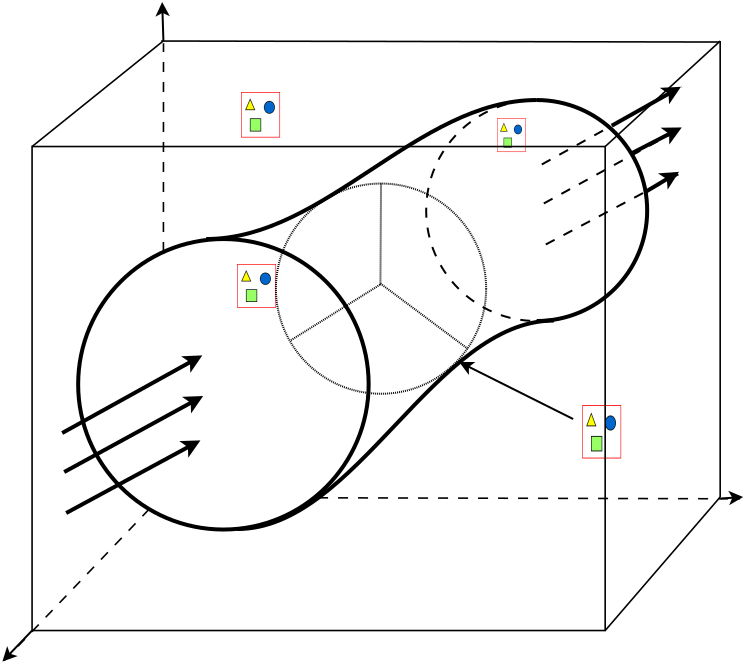 <?xml version="1.0" encoding="UTF-8"?>
<dia:diagram xmlns:dia="http://www.lysator.liu.se/~alla/dia/">
  <dia:layer name="Background" visible="true" active="true">
    <dia:object type="Geometric - Perfect Circle" version="1" id="O0">
      <dia:attribute name="obj_pos">
        <dia:point val="-8.188,9.925"/>
      </dia:attribute>
      <dia:attribute name="obj_bb">
        <dia:rectangle val="-8.287,9.825;6.438,24.55"/>
      </dia:attribute>
      <dia:attribute name="meta">
        <dia:composite type="dict"/>
      </dia:attribute>
      <dia:attribute name="elem_corner">
        <dia:point val="-8.188,9.925"/>
      </dia:attribute>
      <dia:attribute name="elem_width">
        <dia:real val="14.525"/>
      </dia:attribute>
      <dia:attribute name="elem_height">
        <dia:real val="14.525"/>
      </dia:attribute>
      <dia:attribute name="line_width">
        <dia:real val="0.2"/>
      </dia:attribute>
      <dia:attribute name="line_colour">
        <dia:color val="#000000"/>
      </dia:attribute>
      <dia:attribute name="fill_colour">
        <dia:color val="#ffffff"/>
      </dia:attribute>
      <dia:attribute name="show_background">
        <dia:boolean val="false"/>
      </dia:attribute>
      <dia:attribute name="line_style">
        <dia:enum val="0"/>
        <dia:real val="1"/>
      </dia:attribute>
      <dia:attribute name="flip_horizontal">
        <dia:boolean val="false"/>
      </dia:attribute>
      <dia:attribute name="flip_vertical">
        <dia:boolean val="false"/>
      </dia:attribute>
      <dia:attribute name="subscale">
        <dia:real val="1"/>
      </dia:attribute>
    </dia:object>
    <dia:object type="Geometric - Perfect Circle" version="1" id="O1">
      <dia:attribute name="obj_pos">
        <dia:point val="9.213,2.975"/>
      </dia:attribute>
      <dia:attribute name="obj_bb">
        <dia:rectangle val="9.162,2.925;20.312,14.075"/>
      </dia:attribute>
      <dia:attribute name="meta">
        <dia:composite type="dict"/>
      </dia:attribute>
      <dia:attribute name="elem_corner">
        <dia:point val="9.213,2.975"/>
      </dia:attribute>
      <dia:attribute name="elem_width">
        <dia:real val="11.05"/>
      </dia:attribute>
      <dia:attribute name="elem_height">
        <dia:real val="11.05"/>
      </dia:attribute>
      <dia:attribute name="line_width">
        <dia:real val="0.1"/>
      </dia:attribute>
      <dia:attribute name="line_colour">
        <dia:color val="#000000"/>
      </dia:attribute>
      <dia:attribute name="fill_colour">
        <dia:color val="#ffffff"/>
      </dia:attribute>
      <dia:attribute name="show_background">
        <dia:boolean val="false"/>
      </dia:attribute>
      <dia:attribute name="line_style">
        <dia:enum val="1"/>
        <dia:real val="0.5"/>
      </dia:attribute>
      <dia:attribute name="flip_horizontal">
        <dia:boolean val="false"/>
      </dia:attribute>
      <dia:attribute name="flip_vertical">
        <dia:boolean val="false"/>
      </dia:attribute>
      <dia:attribute name="subscale">
        <dia:real val="1"/>
      </dia:attribute>
    </dia:object>
    <dia:object type="Standard - BezierLine" version="0" id="O2">
      <dia:attribute name="obj_pos">
        <dia:point val="-1.788,9.925"/>
      </dia:attribute>
      <dia:attribute name="obj_bb">
        <dia:rectangle val="-1.887,2.875;14.838,10.025"/>
      </dia:attribute>
      <dia:attribute name="bez_points">
        <dia:point val="-1.788,9.925"/>
        <dia:point val="4.164,9.925"/>
        <dia:point val="8.786,2.975"/>
        <dia:point val="14.738,2.975"/>
      </dia:attribute>
      <dia:attribute name="corner_types">
        <dia:enum val="0"/>
        <dia:enum val="0"/>
      </dia:attribute>
      <dia:attribute name="line_width">
        <dia:real val="0.2"/>
      </dia:attribute>
      <dia:connections>
        <dia:connection handle="3" to="O1" connection="1"/>
      </dia:connections>
    </dia:object>
    <dia:object type="Standard - BezierLine" version="0" id="O3">
      <dia:attribute name="obj_pos">
        <dia:point val="-0.237,24.425"/>
      </dia:attribute>
      <dia:attribute name="obj_bb">
        <dia:rectangle val="-0.338,13.9;15.7,24.525"/>
      </dia:attribute>
      <dia:attribute name="bez_points">
        <dia:point val="-0.237,24.425"/>
        <dia:point val="5.714,24.425"/>
        <dia:point val="9.649,14"/>
        <dia:point val="15.6,14"/>
      </dia:attribute>
      <dia:attribute name="corner_types">
        <dia:enum val="0"/>
        <dia:enum val="0"/>
      </dia:attribute>
      <dia:attribute name="line_width">
        <dia:real val="0.2"/>
      </dia:attribute>
    </dia:object>
    <dia:object type="Standard - Arc" version="0" id="O4">
      <dia:attribute name="obj_pos">
        <dia:point val="14.738,2.975"/>
      </dia:attribute>
      <dia:attribute name="obj_bb">
        <dia:rectangle val="14.637,2.875;20.363,14.125"/>
      </dia:attribute>
      <dia:attribute name="conn_endpoints">
        <dia:point val="14.738,2.975"/>
        <dia:point val="14.738,14.025"/>
      </dia:attribute>
      <dia:attribute name="curve_distance">
        <dia:real val="-5.525"/>
      </dia:attribute>
      <dia:attribute name="line_width">
        <dia:real val="0.2"/>
      </dia:attribute>
      <dia:connections>
        <dia:connection handle="0" to="O1" connection="1"/>
        <dia:connection handle="1" to="O1" connection="0"/>
      </dia:connections>
    </dia:object>
    <dia:object type="Standard - Line" version="0" id="O5">
      <dia:attribute name="obj_pos">
        <dia:point val="-3.925,0.025"/>
      </dia:attribute>
      <dia:attribute name="obj_bb">
        <dia:rectangle val="-4.33,-2.037;-3.606,0.077"/>
      </dia:attribute>
      <dia:attribute name="conn_endpoints">
        <dia:point val="-3.925,0.025"/>
        <dia:point val="-3.987,-1.925"/>
      </dia:attribute>
      <dia:attribute name="numcp">
        <dia:int val="1"/>
      </dia:attribute>
      <dia:attribute name="end_arrow">
        <dia:enum val="22"/>
      </dia:attribute>
      <dia:attribute name="end_arrow_length">
        <dia:real val="0.5"/>
      </dia:attribute>
      <dia:attribute name="end_arrow_width">
        <dia:real val="0.5"/>
      </dia:attribute>
    </dia:object>
    <dia:object type="Standard - Line" version="0" id="O6">
      <dia:attribute name="obj_pos">
        <dia:point val="23.925,22.9"/>
      </dia:attribute>
      <dia:attribute name="obj_bb">
        <dia:rectangle val="23.872,22.504;25.174,23.226"/>
      </dia:attribute>
      <dia:attribute name="conn_endpoints">
        <dia:point val="23.925,22.9"/>
        <dia:point val="25.062,22.825"/>
      </dia:attribute>
      <dia:attribute name="numcp">
        <dia:int val="1"/>
      </dia:attribute>
      <dia:attribute name="end_arrow">
        <dia:enum val="22"/>
      </dia:attribute>
      <dia:attribute name="end_arrow_length">
        <dia:real val="0.5"/>
      </dia:attribute>
      <dia:attribute name="end_arrow_width">
        <dia:real val="0.5"/>
      </dia:attribute>
    </dia:object>
    <dia:object type="Standard - Line" version="0" id="O7">
      <dia:attribute name="obj_pos">
        <dia:point val="-10.492,29.5"/>
      </dia:attribute>
      <dia:attribute name="obj_bb">
        <dia:rectangle val="-12.052,29.429;-10.422,31.131"/>
      </dia:attribute>
      <dia:attribute name="conn_endpoints">
        <dia:point val="-10.492,29.5"/>
        <dia:point val="-11.975,31.05"/>
      </dia:attribute>
      <dia:attribute name="numcp">
        <dia:int val="1"/>
      </dia:attribute>
      <dia:attribute name="end_arrow">
        <dia:enum val="22"/>
      </dia:attribute>
      <dia:attribute name="end_arrow_length">
        <dia:real val="0.5"/>
      </dia:attribute>
      <dia:attribute name="end_arrow_width">
        <dia:real val="0.5"/>
      </dia:attribute>
      <dia:connections>
        <dia:connection handle="0" to="O22" connection="5"/>
      </dia:connections>
    </dia:object>
    <dia:object type="Standard - Line" version="0" id="O8">
      <dia:attribute name="obj_pos">
        <dia:point val="-8.887,21.575"/>
      </dia:attribute>
      <dia:attribute name="obj_bb">
        <dia:rectangle val="-9.023,17.636;-1.741,21.711"/>
      </dia:attribute>
      <dia:attribute name="conn_endpoints">
        <dia:point val="-8.887,21.575"/>
        <dia:point val="-1.938,17.775"/>
      </dia:attribute>
      <dia:attribute name="numcp">
        <dia:int val="1"/>
      </dia:attribute>
      <dia:attribute name="line_width">
        <dia:real val="0.2"/>
      </dia:attribute>
      <dia:attribute name="end_arrow">
        <dia:enum val="22"/>
      </dia:attribute>
      <dia:attribute name="end_arrow_length">
        <dia:real val="0.5"/>
      </dia:attribute>
      <dia:attribute name="end_arrow_width">
        <dia:real val="0.5"/>
      </dia:attribute>
    </dia:object>
    <dia:object type="Standard - Line" version="0" id="O9">
      <dia:attribute name="obj_pos">
        <dia:point val="-8.787,23.625"/>
      </dia:attribute>
      <dia:attribute name="obj_bb">
        <dia:rectangle val="-8.923,19.854;-1.878,23.761"/>
      </dia:attribute>
      <dia:attribute name="conn_endpoints">
        <dia:point val="-8.787,23.625"/>
        <dia:point val="-2.075,19.993"/>
      </dia:attribute>
      <dia:attribute name="numcp">
        <dia:int val="1"/>
      </dia:attribute>
      <dia:attribute name="line_width">
        <dia:real val="0.2"/>
      </dia:attribute>
      <dia:attribute name="end_arrow">
        <dia:enum val="22"/>
      </dia:attribute>
      <dia:attribute name="end_arrow_length">
        <dia:real val="0.5"/>
      </dia:attribute>
      <dia:attribute name="end_arrow_width">
        <dia:real val="0.5"/>
      </dia:attribute>
    </dia:object>
    <dia:object type="Standard - Line" version="0" id="O10">
      <dia:attribute name="obj_pos">
        <dia:point val="-8.988,19.625"/>
      </dia:attribute>
      <dia:attribute name="obj_bb">
        <dia:rectangle val="-9.123,15.604;-1.784,19.761"/>
      </dia:attribute>
      <dia:attribute name="conn_endpoints">
        <dia:point val="-8.988,19.625"/>
        <dia:point val="-1.98,15.743"/>
      </dia:attribute>
      <dia:attribute name="numcp">
        <dia:int val="1"/>
      </dia:attribute>
      <dia:attribute name="line_width">
        <dia:real val="0.2"/>
      </dia:attribute>
      <dia:attribute name="end_arrow">
        <dia:enum val="22"/>
      </dia:attribute>
      <dia:attribute name="end_arrow_length">
        <dia:real val="0.5"/>
      </dia:attribute>
      <dia:attribute name="end_arrow_width">
        <dia:real val="0.5"/>
      </dia:attribute>
    </dia:object>
    <dia:object type="Standard - Line" version="0" id="O11">
      <dia:attribute name="obj_pos">
        <dia:point val="19.512,5.625"/>
      </dia:attribute>
      <dia:attribute name="obj_bb">
        <dia:rectangle val="19.378,4.206;22.192,5.76"/>
      </dia:attribute>
      <dia:attribute name="conn_endpoints">
        <dia:point val="19.512,5.625"/>
        <dia:point val="21.993,4.346"/>
      </dia:attribute>
      <dia:attribute name="numcp">
        <dia:int val="1"/>
      </dia:attribute>
      <dia:attribute name="line_width">
        <dia:real val="0.2"/>
      </dia:attribute>
      <dia:attribute name="end_arrow">
        <dia:enum val="22"/>
      </dia:attribute>
      <dia:attribute name="end_arrow_length">
        <dia:real val="0.5"/>
      </dia:attribute>
      <dia:attribute name="end_arrow_width">
        <dia:real val="0.5"/>
      </dia:attribute>
    </dia:object>
    <dia:object type="Standard - Line" version="0" id="O12">
      <dia:attribute name="obj_pos">
        <dia:point val="20.163,7.575"/>
      </dia:attribute>
      <dia:attribute name="obj_bb">
        <dia:rectangle val="20.025,6.426;22.048,7.712"/>
      </dia:attribute>
      <dia:attribute name="conn_endpoints">
        <dia:point val="20.163,7.575"/>
        <dia:point val="21.856,6.564"/>
      </dia:attribute>
      <dia:attribute name="numcp">
        <dia:int val="1"/>
      </dia:attribute>
      <dia:attribute name="line_width">
        <dia:real val="0.2"/>
      </dia:attribute>
      <dia:attribute name="end_arrow">
        <dia:enum val="22"/>
      </dia:attribute>
      <dia:attribute name="end_arrow_length">
        <dia:real val="0.5"/>
      </dia:attribute>
      <dia:attribute name="end_arrow_width">
        <dia:real val="0.5"/>
      </dia:attribute>
    </dia:object>
    <dia:object type="Standard - Line" version="0" id="O13">
      <dia:attribute name="obj_pos">
        <dia:point val="18.497,4.255"/>
      </dia:attribute>
      <dia:attribute name="obj_bb">
        <dia:rectangle val="18.361,2.175;22.146,4.391"/>
      </dia:attribute>
      <dia:attribute name="conn_endpoints">
        <dia:point val="18.497,4.255"/>
        <dia:point val="21.951,2.314"/>
      </dia:attribute>
      <dia:attribute name="numcp">
        <dia:int val="1"/>
      </dia:attribute>
      <dia:attribute name="line_width">
        <dia:real val="0.2"/>
      </dia:attribute>
      <dia:attribute name="end_arrow">
        <dia:enum val="22"/>
      </dia:attribute>
      <dia:attribute name="end_arrow_length">
        <dia:real val="0.5"/>
      </dia:attribute>
      <dia:attribute name="end_arrow_width">
        <dia:real val="0.5"/>
      </dia:attribute>
      <dia:connections>
        <dia:connection handle="0" to="O16" connection="0"/>
      </dia:connections>
    </dia:object>
    <dia:object type="Standard - Line" version="0" id="O14">
      <dia:attribute name="obj_pos">
        <dia:point val="15.093,8.146"/>
      </dia:attribute>
      <dia:attribute name="obj_bb">
        <dia:rectangle val="15.025,4.278;22.111,8.214"/>
      </dia:attribute>
      <dia:attribute name="conn_endpoints">
        <dia:point val="15.093,8.146"/>
        <dia:point val="22.043,4.346"/>
      </dia:attribute>
      <dia:attribute name="numcp">
        <dia:int val="1"/>
      </dia:attribute>
      <dia:attribute name="line_width">
        <dia:real val="0.1"/>
      </dia:attribute>
      <dia:attribute name="line_style">
        <dia:enum val="1"/>
      </dia:attribute>
      <dia:attribute name="dashlength">
        <dia:real val="0.5"/>
      </dia:attribute>
    </dia:object>
    <dia:object type="Standard - Line" version="0" id="O15">
      <dia:attribute name="obj_pos">
        <dia:point val="15.193,10.196"/>
      </dia:attribute>
      <dia:attribute name="obj_bb">
        <dia:rectangle val="15.126,6.552;22.027,10.264"/>
      </dia:attribute>
      <dia:attribute name="conn_endpoints">
        <dia:point val="15.193,10.196"/>
        <dia:point val="21.959,6.62"/>
      </dia:attribute>
      <dia:attribute name="numcp">
        <dia:int val="1"/>
      </dia:attribute>
      <dia:attribute name="line_width">
        <dia:real val="0.1"/>
      </dia:attribute>
      <dia:attribute name="line_style">
        <dia:enum val="1"/>
      </dia:attribute>
      <dia:attribute name="dashlength">
        <dia:real val="0.5"/>
      </dia:attribute>
    </dia:object>
    <dia:object type="Standard - Line" version="0" id="O16">
      <dia:attribute name="obj_pos">
        <dia:point val="14.993,6.196"/>
      </dia:attribute>
      <dia:attribute name="obj_bb">
        <dia:rectangle val="14.925,2.246;22.069,6.264"/>
      </dia:attribute>
      <dia:attribute name="conn_endpoints">
        <dia:point val="14.993,6.196"/>
        <dia:point val="22.001,2.314"/>
      </dia:attribute>
      <dia:attribute name="numcp">
        <dia:int val="1"/>
      </dia:attribute>
      <dia:attribute name="line_width">
        <dia:real val="0.1"/>
      </dia:attribute>
      <dia:attribute name="line_style">
        <dia:enum val="1"/>
      </dia:attribute>
      <dia:attribute name="dashlength">
        <dia:real val="0.5"/>
      </dia:attribute>
    </dia:object>
    <dia:object type="Standard - Image" version="0" id="O17">
      <dia:attribute name="obj_pos">
        <dia:point val="17.012,18.225"/>
      </dia:attribute>
      <dia:attribute name="obj_bb">
        <dia:rectangle val="16.962,18.175;19.012,20.947"/>
      </dia:attribute>
      <dia:attribute name="elem_corner">
        <dia:point val="17.012,18.225"/>
      </dia:attribute>
      <dia:attribute name="elem_width">
        <dia:real val="1.95"/>
      </dia:attribute>
      <dia:attribute name="elem_height">
        <dia:real val="2.672"/>
      </dia:attribute>
      <dia:attribute name="draw_border">
        <dia:boolean val="false"/>
      </dia:attribute>
      <dia:attribute name="keep_aspect">
        <dia:boolean val="true"/>
      </dia:attribute>
      <dia:attribute name="file">
        <dia:string>#gamma_1.png#</dia:string>
      </dia:attribute>
    </dia:object>
    <dia:object type="Standard - Image" version="0" id="O18">
      <dia:attribute name="obj_pos">
        <dia:point val="12.762,3.875"/>
      </dia:attribute>
      <dia:attribute name="obj_bb">
        <dia:rectangle val="12.713,3.825;14.244,5.625"/>
      </dia:attribute>
      <dia:attribute name="elem_corner">
        <dia:point val="12.762,3.875"/>
      </dia:attribute>
      <dia:attribute name="elem_width">
        <dia:real val="1.432"/>
      </dia:attribute>
      <dia:attribute name="elem_height">
        <dia:real val="1.7"/>
      </dia:attribute>
      <dia:attribute name="draw_border">
        <dia:boolean val="false"/>
      </dia:attribute>
      <dia:attribute name="keep_aspect">
        <dia:boolean val="true"/>
      </dia:attribute>
      <dia:attribute name="file">
        <dia:string>#gamma_3.png#</dia:string>
      </dia:attribute>
    </dia:object>
    <dia:object type="Standard - Image" version="0" id="O19">
      <dia:attribute name="obj_pos">
        <dia:point val="-0.242,11.175"/>
      </dia:attribute>
      <dia:attribute name="obj_bb">
        <dia:rectangle val="-0.292,11.125;1.758,13.411"/>
      </dia:attribute>
      <dia:attribute name="elem_corner">
        <dia:point val="-0.242,11.175"/>
      </dia:attribute>
      <dia:attribute name="elem_width">
        <dia:real val="1.95"/>
      </dia:attribute>
      <dia:attribute name="elem_height">
        <dia:real val="2.186"/>
      </dia:attribute>
      <dia:attribute name="draw_border">
        <dia:boolean val="false"/>
      </dia:attribute>
      <dia:attribute name="keep_aspect">
        <dia:boolean val="true"/>
      </dia:attribute>
      <dia:attribute name="file">
        <dia:string>#gamma_2.png#</dia:string>
      </dia:attribute>
    </dia:object>
    <dia:object type="Standard - Line" version="0" id="O20">
      <dia:attribute name="obj_pos">
        <dia:point val="16.562,18.925"/>
      </dia:attribute>
      <dia:attribute name="obj_bb">
        <dia:rectangle val="10.762,16.005;16.63,18.992"/>
      </dia:attribute>
      <dia:attribute name="conn_endpoints">
        <dia:point val="16.562,18.925"/>
        <dia:point val="10.863,16.075"/>
      </dia:attribute>
      <dia:attribute name="numcp">
        <dia:int val="1"/>
      </dia:attribute>
      <dia:attribute name="end_arrow">
        <dia:enum val="22"/>
      </dia:attribute>
      <dia:attribute name="end_arrow_length">
        <dia:real val="0.5"/>
      </dia:attribute>
      <dia:attribute name="end_arrow_width">
        <dia:real val="0.5"/>
      </dia:attribute>
    </dia:object>
    <dia:object type="Standard - Image" version="0" id="O21">
      <dia:attribute name="obj_pos">
        <dia:point val="-0.043,2.575"/>
      </dia:attribute>
      <dia:attribute name="obj_bb">
        <dia:rectangle val="-0.092,2.525;1.958,4.9"/>
      </dia:attribute>
      <dia:attribute name="elem_corner">
        <dia:point val="-0.043,2.575"/>
      </dia:attribute>
      <dia:attribute name="elem_width">
        <dia:real val="1.95"/>
      </dia:attribute>
      <dia:attribute name="elem_height">
        <dia:real val="2.275"/>
      </dia:attribute>
      <dia:attribute name="draw_border">
        <dia:boolean val="false"/>
      </dia:attribute>
      <dia:attribute name="keep_aspect">
        <dia:boolean val="true"/>
      </dia:attribute>
      <dia:attribute name="file">
        <dia:string>#Omega.png#</dia:string>
      </dia:attribute>
    </dia:object>
    <dia:object type="Standard - Box" version="0" id="O22">
      <dia:attribute name="obj_pos">
        <dia:point val="-10.492,5.3"/>
      </dia:attribute>
      <dia:attribute name="obj_bb">
        <dia:rectangle val="-10.533,5.26;18.203,29.54"/>
      </dia:attribute>
      <dia:attribute name="elem_corner">
        <dia:point val="-10.492,5.3"/>
      </dia:attribute>
      <dia:attribute name="elem_width">
        <dia:real val="28.655"/>
      </dia:attribute>
      <dia:attribute name="elem_height">
        <dia:real val="24.2"/>
      </dia:attribute>
      <dia:attribute name="border_width">
        <dia:real val="0.08"/>
      </dia:attribute>
      <dia:attribute name="show_background">
        <dia:boolean val="false"/>
      </dia:attribute>
    </dia:object>
    <dia:object type="Standard - Line" version="0" id="O23">
      <dia:attribute name="obj_pos">
        <dia:point val="18.163,5.3"/>
      </dia:attribute>
      <dia:attribute name="obj_bb">
        <dia:rectangle val="18.106,-0.032;23.969,5.357"/>
      </dia:attribute>
      <dia:attribute name="conn_endpoints">
        <dia:point val="18.163,5.3"/>
        <dia:point val="23.913,0.025"/>
      </dia:attribute>
      <dia:attribute name="numcp">
        <dia:int val="1"/>
      </dia:attribute>
      <dia:attribute name="line_width">
        <dia:real val="0.08"/>
      </dia:attribute>
      <dia:connections>
        <dia:connection handle="0" to="O22" connection="2"/>
      </dia:connections>
    </dia:object>
    <dia:object type="Standard - Line" version="0" id="O24">
      <dia:attribute name="obj_pos">
        <dia:point val="18.163,29.5"/>
      </dia:attribute>
      <dia:attribute name="obj_bb">
        <dia:rectangle val="18.106,22.769;23.969,29.556"/>
      </dia:attribute>
      <dia:attribute name="conn_endpoints">
        <dia:point val="18.163,29.5"/>
        <dia:point val="23.913,22.825"/>
      </dia:attribute>
      <dia:attribute name="numcp">
        <dia:int val="1"/>
      </dia:attribute>
      <dia:attribute name="line_width">
        <dia:real val="0.08"/>
      </dia:attribute>
      <dia:connections>
        <dia:connection handle="0" to="O22" connection="7"/>
      </dia:connections>
    </dia:object>
    <dia:object type="Standard - Line" version="0" id="O25">
      <dia:attribute name="obj_pos">
        <dia:point val="-10.492,5.3"/>
      </dia:attribute>
      <dia:attribute name="obj_bb">
        <dia:rectangle val="-10.549,-0.031;-3.881,5.356"/>
      </dia:attribute>
      <dia:attribute name="conn_endpoints">
        <dia:point val="-10.492,5.3"/>
        <dia:point val="-3.938,0.025"/>
      </dia:attribute>
      <dia:attribute name="numcp">
        <dia:int val="1"/>
      </dia:attribute>
      <dia:attribute name="line_width">
        <dia:real val="0.08"/>
      </dia:attribute>
      <dia:connections>
        <dia:connection handle="0" to="O22" connection="0"/>
      </dia:connections>
    </dia:object>
    <dia:object type="Standard - Line" version="0" id="O26">
      <dia:attribute name="obj_pos">
        <dia:point val="-4.037,0.025"/>
      </dia:attribute>
      <dia:attribute name="obj_bb">
        <dia:rectangle val="-4.078,-0.015;23.903,0.115"/>
      </dia:attribute>
      <dia:attribute name="conn_endpoints">
        <dia:point val="-4.037,0.025"/>
        <dia:point val="23.863,0.075"/>
      </dia:attribute>
      <dia:attribute name="numcp">
        <dia:int val="1"/>
      </dia:attribute>
      <dia:attribute name="line_width">
        <dia:real val="0.08"/>
      </dia:attribute>
    </dia:object>
    <dia:object type="Standard - Line" version="0" id="O27">
      <dia:attribute name="obj_pos">
        <dia:point val="23.913,0.025"/>
      </dia:attribute>
      <dia:attribute name="obj_bb">
        <dia:rectangle val="23.872,-0.015;23.953,22.865"/>
      </dia:attribute>
      <dia:attribute name="conn_endpoints">
        <dia:point val="23.913,0.025"/>
        <dia:point val="23.913,22.825"/>
      </dia:attribute>
      <dia:attribute name="numcp">
        <dia:int val="1"/>
      </dia:attribute>
      <dia:attribute name="line_width">
        <dia:real val="0.08"/>
      </dia:attribute>
    </dia:object>
    <dia:object type="Standard - Line" version="0" id="O28">
      <dia:attribute name="obj_pos">
        <dia:point val="-3.925,10.575"/>
      </dia:attribute>
      <dia:attribute name="obj_bb">
        <dia:rectangle val="-3.965,0.097;-3.881,10.615"/>
      </dia:attribute>
      <dia:attribute name="conn_endpoints">
        <dia:point val="-3.925,10.575"/>
        <dia:point val="-3.921,0.137"/>
      </dia:attribute>
      <dia:attribute name="numcp">
        <dia:int val="1"/>
      </dia:attribute>
      <dia:attribute name="line_width">
        <dia:real val="0.08"/>
      </dia:attribute>
      <dia:attribute name="line_style">
        <dia:enum val="1"/>
      </dia:attribute>
      <dia:attribute name="dashlength">
        <dia:real val="0.5"/>
      </dia:attribute>
    </dia:object>
    <dia:object type="Standard - Line" version="0" id="O29">
      <dia:attribute name="obj_pos">
        <dia:point val="3.808,22.863"/>
      </dia:attribute>
      <dia:attribute name="obj_bb">
        <dia:rectangle val="3.768,22.823;24.948,22.953"/>
      </dia:attribute>
      <dia:attribute name="conn_endpoints">
        <dia:point val="3.808,22.863"/>
        <dia:point val="24.908,22.913"/>
      </dia:attribute>
      <dia:attribute name="numcp">
        <dia:int val="1"/>
      </dia:attribute>
      <dia:attribute name="line_width">
        <dia:real val="0.08"/>
      </dia:attribute>
      <dia:attribute name="line_style">
        <dia:enum val="1"/>
      </dia:attribute>
      <dia:attribute name="dashlength">
        <dia:real val="0.5"/>
      </dia:attribute>
    </dia:object>
    <dia:object type="Standard - Line" version="0" id="O30">
      <dia:attribute name="obj_pos">
        <dia:point val="-4.628,23.421"/>
      </dia:attribute>
      <dia:attribute name="obj_bb">
        <dia:rectangle val="-11.934,23.364;-4.571,31.052"/>
      </dia:attribute>
      <dia:attribute name="conn_endpoints">
        <dia:point val="-4.628,23.421"/>
        <dia:point val="-11.878,30.996"/>
      </dia:attribute>
      <dia:attribute name="numcp">
        <dia:int val="1"/>
      </dia:attribute>
      <dia:attribute name="line_width">
        <dia:real val="0.08"/>
      </dia:attribute>
      <dia:attribute name="line_style">
        <dia:enum val="1"/>
      </dia:attribute>
      <dia:attribute name="dashlength">
        <dia:real val="0.5"/>
      </dia:attribute>
    </dia:object>
    <dia:object type="Geometric - Perfect Circle" version="1" id="O31">
      <dia:attribute name="obj_pos">
        <dia:point val="1.7,7.15"/>
      </dia:attribute>
      <dia:attribute name="obj_bb">
        <dia:rectangle val="1.65,7.1;12.262,17.713"/>
      </dia:attribute>
      <dia:attribute name="meta">
        <dia:composite type="dict"/>
      </dia:attribute>
      <dia:attribute name="elem_corner">
        <dia:point val="1.7,7.15"/>
      </dia:attribute>
      <dia:attribute name="elem_width">
        <dia:real val="10.512"/>
      </dia:attribute>
      <dia:attribute name="elem_height">
        <dia:real val="10.512"/>
      </dia:attribute>
      <dia:attribute name="line_width">
        <dia:real val="0.1"/>
      </dia:attribute>
      <dia:attribute name="line_colour">
        <dia:color val="#000000"/>
      </dia:attribute>
      <dia:attribute name="fill_colour">
        <dia:color val="#ffffff"/>
      </dia:attribute>
      <dia:attribute name="show_background">
        <dia:boolean val="false"/>
      </dia:attribute>
      <dia:attribute name="line_style">
        <dia:enum val="4"/>
        <dia:real val="0.5"/>
      </dia:attribute>
      <dia:attribute name="flip_horizontal">
        <dia:boolean val="false"/>
      </dia:attribute>
      <dia:attribute name="flip_vertical">
        <dia:boolean val="false"/>
      </dia:attribute>
      <dia:attribute name="subscale">
        <dia:real val="1"/>
      </dia:attribute>
    </dia:object>
    <dia:object type="Standard - Line" version="0" id="O32">
      <dia:attribute name="obj_pos">
        <dia:point val="6.956,7.15"/>
      </dia:attribute>
      <dia:attribute name="obj_bb">
        <dia:rectangle val="6.875,7.1;7.007,12.251"/>
      </dia:attribute>
      <dia:attribute name="conn_endpoints">
        <dia:point val="6.956,7.15"/>
        <dia:point val="6.925,12.2"/>
      </dia:attribute>
      <dia:attribute name="numcp">
        <dia:int val="1"/>
      </dia:attribute>
      <dia:attribute name="line_width">
        <dia:real val="0.1"/>
      </dia:attribute>
      <dia:attribute name="line_style">
        <dia:enum val="4"/>
      </dia:attribute>
      <dia:attribute name="dashlength">
        <dia:real val="0.5"/>
      </dia:attribute>
      <dia:connections>
        <dia:connection handle="0" to="O31" connection="1"/>
      </dia:connections>
    </dia:object>
    <dia:object type="Standard - Line" version="0" id="O33">
      <dia:attribute name="obj_pos">
        <dia:point val="6.925,12.15"/>
      </dia:attribute>
      <dia:attribute name="obj_bb">
        <dia:rectangle val="6.855,12.08;11.345,15.47"/>
      </dia:attribute>
      <dia:attribute name="conn_endpoints">
        <dia:point val="6.925,12.15"/>
        <dia:point val="11.275,15.4"/>
      </dia:attribute>
      <dia:attribute name="numcp">
        <dia:int val="1"/>
      </dia:attribute>
      <dia:attribute name="line_width">
        <dia:real val="0.1"/>
      </dia:attribute>
      <dia:attribute name="line_style">
        <dia:enum val="4"/>
      </dia:attribute>
      <dia:attribute name="dashlength">
        <dia:real val="0.5"/>
      </dia:attribute>
    </dia:object>
    <dia:object type="Standard - Line" version="0" id="O34">
      <dia:attribute name="obj_pos">
        <dia:point val="6.906,12.207"/>
      </dia:attribute>
      <dia:attribute name="obj_bb">
        <dia:rectangle val="2.356,12.138;6.975,15.069"/>
      </dia:attribute>
      <dia:attribute name="conn_endpoints">
        <dia:point val="6.906,12.207"/>
        <dia:point val="2.425,15.0"/>
      </dia:attribute>
      <dia:attribute name="numcp">
        <dia:int val="2"/>
      </dia:attribute>
      <dia:attribute name="line_width">
        <dia:real val="0.1"/>
      </dia:attribute>
      <dia:attribute name="line_style">
        <dia:enum val="4"/>
      </dia:attribute>
      <dia:attribute name="dashlength">
        <dia:real val="0.5"/>
      </dia:attribute>
    </dia:object>
  </dia:layer>
</dia:diagram>
